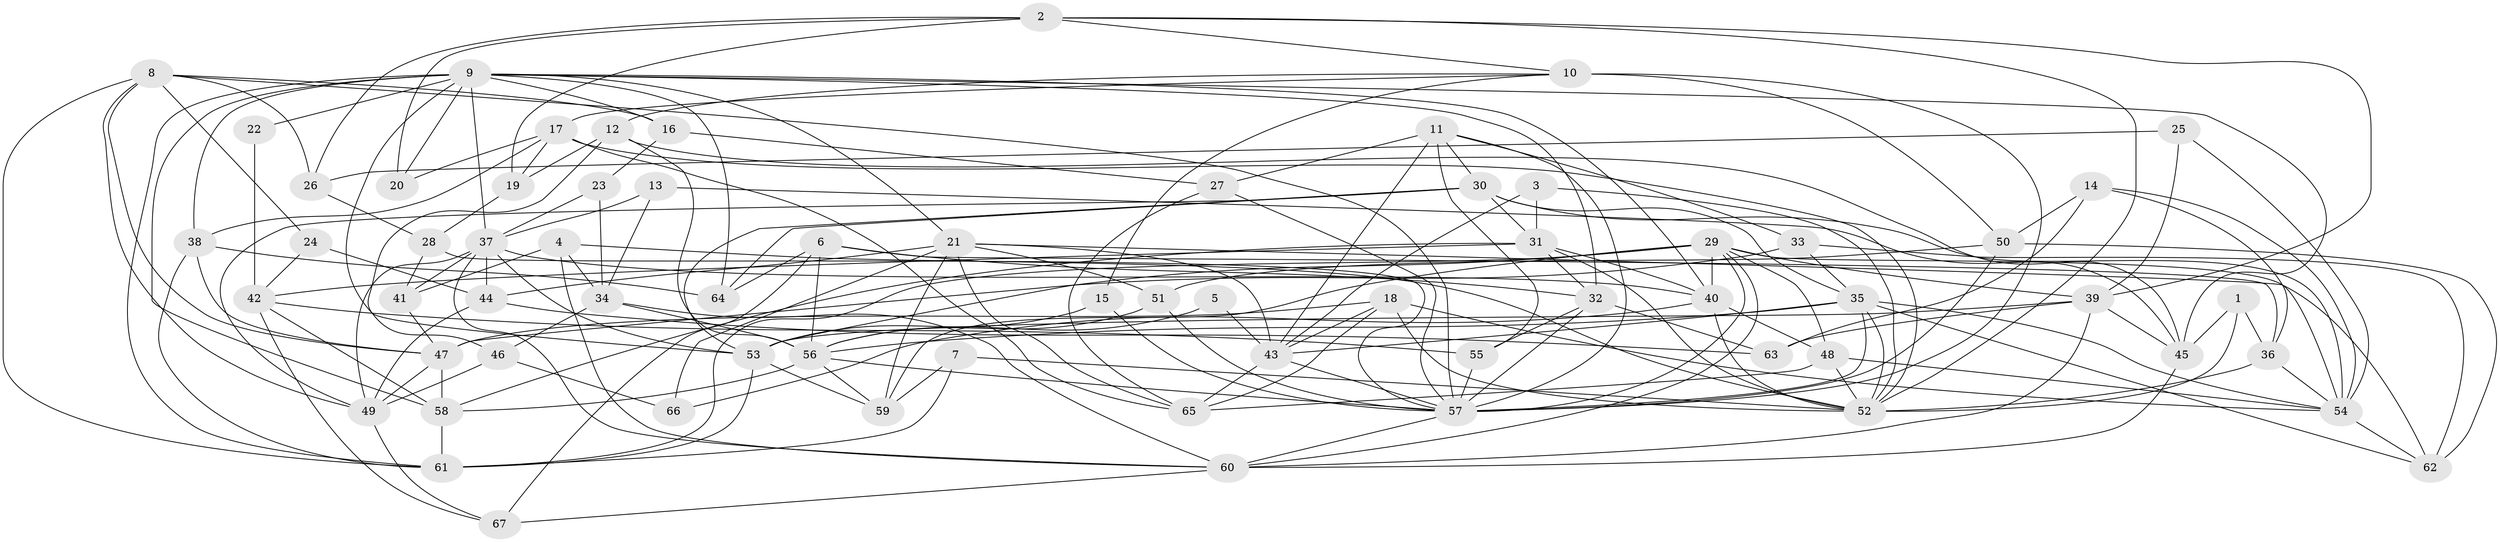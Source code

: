 // original degree distribution, {7: 0.014925373134328358, 4: 0.3208955223880597, 3: 0.26119402985074625, 2: 0.1044776119402985, 5: 0.208955223880597, 6: 0.07462686567164178, 8: 0.007462686567164179, 9: 0.007462686567164179}
// Generated by graph-tools (version 1.1) at 2025/26/03/09/25 03:26:11]
// undirected, 67 vertices, 188 edges
graph export_dot {
graph [start="1"]
  node [color=gray90,style=filled];
  1;
  2;
  3;
  4;
  5;
  6;
  7;
  8;
  9;
  10;
  11;
  12;
  13;
  14;
  15;
  16;
  17;
  18;
  19;
  20;
  21;
  22;
  23;
  24;
  25;
  26;
  27;
  28;
  29;
  30;
  31;
  32;
  33;
  34;
  35;
  36;
  37;
  38;
  39;
  40;
  41;
  42;
  43;
  44;
  45;
  46;
  47;
  48;
  49;
  50;
  51;
  52;
  53;
  54;
  55;
  56;
  57;
  58;
  59;
  60;
  61;
  62;
  63;
  64;
  65;
  66;
  67;
  1 -- 36 [weight=1.0];
  1 -- 45 [weight=1.0];
  1 -- 52 [weight=1.0];
  2 -- 10 [weight=1.0];
  2 -- 19 [weight=1.0];
  2 -- 20 [weight=1.0];
  2 -- 26 [weight=1.0];
  2 -- 39 [weight=1.0];
  2 -- 52 [weight=1.0];
  3 -- 31 [weight=1.0];
  3 -- 43 [weight=1.0];
  3 -- 52 [weight=1.0];
  4 -- 34 [weight=1.0];
  4 -- 41 [weight=1.0];
  4 -- 52 [weight=1.0];
  4 -- 60 [weight=1.0];
  5 -- 43 [weight=1.0];
  5 -- 56 [weight=1.0];
  6 -- 32 [weight=1.0];
  6 -- 36 [weight=1.0];
  6 -- 56 [weight=1.0];
  6 -- 64 [weight=1.0];
  6 -- 67 [weight=1.0];
  7 -- 52 [weight=1.0];
  7 -- 59 [weight=1.0];
  7 -- 61 [weight=1.0];
  8 -- 16 [weight=1.0];
  8 -- 24 [weight=1.0];
  8 -- 26 [weight=1.0];
  8 -- 47 [weight=1.0];
  8 -- 49 [weight=1.0];
  8 -- 57 [weight=1.0];
  8 -- 61 [weight=1.0];
  9 -- 16 [weight=1.0];
  9 -- 20 [weight=1.0];
  9 -- 21 [weight=1.0];
  9 -- 22 [weight=1.0];
  9 -- 32 [weight=2.0];
  9 -- 37 [weight=1.0];
  9 -- 38 [weight=1.0];
  9 -- 40 [weight=1.0];
  9 -- 45 [weight=1.0];
  9 -- 53 [weight=2.0];
  9 -- 58 [weight=1.0];
  9 -- 61 [weight=1.0];
  9 -- 64 [weight=1.0];
  10 -- 12 [weight=1.0];
  10 -- 15 [weight=1.0];
  10 -- 17 [weight=1.0];
  10 -- 50 [weight=1.0];
  10 -- 57 [weight=3.0];
  11 -- 27 [weight=1.0];
  11 -- 30 [weight=1.0];
  11 -- 33 [weight=1.0];
  11 -- 43 [weight=1.0];
  11 -- 55 [weight=2.0];
  11 -- 57 [weight=1.0];
  12 -- 19 [weight=1.0];
  12 -- 45 [weight=1.0];
  12 -- 46 [weight=1.0];
  12 -- 56 [weight=1.0];
  13 -- 34 [weight=1.0];
  13 -- 37 [weight=1.0];
  13 -- 45 [weight=1.0];
  14 -- 36 [weight=1.0];
  14 -- 50 [weight=1.0];
  14 -- 54 [weight=2.0];
  14 -- 63 [weight=2.0];
  15 -- 53 [weight=1.0];
  15 -- 57 [weight=1.0];
  16 -- 23 [weight=1.0];
  16 -- 27 [weight=1.0];
  17 -- 19 [weight=1.0];
  17 -- 20 [weight=1.0];
  17 -- 38 [weight=1.0];
  17 -- 52 [weight=1.0];
  17 -- 65 [weight=1.0];
  18 -- 43 [weight=1.0];
  18 -- 47 [weight=1.0];
  18 -- 52 [weight=1.0];
  18 -- 54 [weight=1.0];
  18 -- 65 [weight=1.0];
  19 -- 28 [weight=1.0];
  21 -- 43 [weight=1.0];
  21 -- 44 [weight=1.0];
  21 -- 51 [weight=1.0];
  21 -- 59 [weight=1.0];
  21 -- 62 [weight=1.0];
  21 -- 65 [weight=1.0];
  21 -- 66 [weight=1.0];
  22 -- 42 [weight=1.0];
  23 -- 34 [weight=1.0];
  23 -- 37 [weight=1.0];
  24 -- 42 [weight=1.0];
  24 -- 44 [weight=1.0];
  25 -- 26 [weight=1.0];
  25 -- 39 [weight=1.0];
  25 -- 54 [weight=1.0];
  26 -- 28 [weight=1.0];
  27 -- 57 [weight=1.0];
  27 -- 65 [weight=1.0];
  28 -- 41 [weight=1.0];
  28 -- 57 [weight=1.0];
  29 -- 39 [weight=1.0];
  29 -- 40 [weight=1.0];
  29 -- 48 [weight=1.0];
  29 -- 53 [weight=1.0];
  29 -- 54 [weight=1.0];
  29 -- 57 [weight=1.0];
  29 -- 59 [weight=1.0];
  29 -- 60 [weight=1.0];
  29 -- 61 [weight=1.0];
  30 -- 31 [weight=1.0];
  30 -- 35 [weight=1.0];
  30 -- 49 [weight=1.0];
  30 -- 53 [weight=1.0];
  30 -- 54 [weight=2.0];
  30 -- 64 [weight=1.0];
  31 -- 32 [weight=1.0];
  31 -- 40 [weight=1.0];
  31 -- 42 [weight=1.0];
  31 -- 52 [weight=1.0];
  31 -- 58 [weight=1.0];
  32 -- 55 [weight=1.0];
  32 -- 57 [weight=1.0];
  32 -- 63 [weight=1.0];
  33 -- 35 [weight=1.0];
  33 -- 47 [weight=1.0];
  33 -- 62 [weight=1.0];
  34 -- 46 [weight=1.0];
  34 -- 56 [weight=2.0];
  34 -- 60 [weight=1.0];
  35 -- 43 [weight=1.0];
  35 -- 52 [weight=1.0];
  35 -- 54 [weight=1.0];
  35 -- 56 [weight=1.0];
  35 -- 57 [weight=1.0];
  35 -- 62 [weight=1.0];
  36 -- 52 [weight=1.0];
  36 -- 54 [weight=1.0];
  37 -- 40 [weight=1.0];
  37 -- 41 [weight=1.0];
  37 -- 44 [weight=1.0];
  37 -- 49 [weight=1.0];
  37 -- 53 [weight=1.0];
  37 -- 60 [weight=1.0];
  38 -- 47 [weight=1.0];
  38 -- 61 [weight=1.0];
  38 -- 64 [weight=1.0];
  39 -- 45 [weight=1.0];
  39 -- 53 [weight=2.0];
  39 -- 60 [weight=1.0];
  39 -- 63 [weight=1.0];
  40 -- 48 [weight=1.0];
  40 -- 52 [weight=1.0];
  40 -- 66 [weight=1.0];
  41 -- 47 [weight=1.0];
  42 -- 55 [weight=1.0];
  42 -- 58 [weight=1.0];
  42 -- 67 [weight=1.0];
  43 -- 57 [weight=2.0];
  43 -- 65 [weight=1.0];
  44 -- 49 [weight=1.0];
  44 -- 63 [weight=1.0];
  45 -- 60 [weight=1.0];
  46 -- 49 [weight=1.0];
  46 -- 66 [weight=1.0];
  47 -- 49 [weight=1.0];
  47 -- 58 [weight=1.0];
  48 -- 52 [weight=1.0];
  48 -- 54 [weight=1.0];
  48 -- 65 [weight=1.0];
  49 -- 67 [weight=1.0];
  50 -- 51 [weight=1.0];
  50 -- 57 [weight=1.0];
  50 -- 62 [weight=1.0];
  51 -- 56 [weight=1.0];
  51 -- 57 [weight=1.0];
  53 -- 59 [weight=1.0];
  53 -- 61 [weight=1.0];
  54 -- 62 [weight=1.0];
  55 -- 57 [weight=1.0];
  56 -- 57 [weight=1.0];
  56 -- 58 [weight=1.0];
  56 -- 59 [weight=1.0];
  57 -- 60 [weight=1.0];
  58 -- 61 [weight=1.0];
  60 -- 67 [weight=1.0];
}
